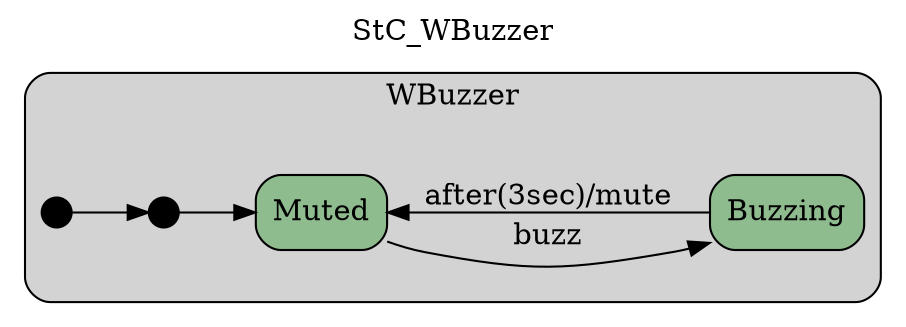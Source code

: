 digraph {
compound=true;
rankdir=LR;
label="StC_WBuzzer";
labelloc=t;
subgraph cluster_WBuzzer {
style="filled,rounded";
label ="WBuzzer";
fillcolor = lightgray;
init2_St [shape = point,fillcolor=black,height=.2,width=.2,label=""];

Buzzing [shape=box,fillcolor=darkseagreen,style="filled,rounded",label=Buzzing];
Muted [shape=box,fillcolor=darkseagreen,style="filled,rounded",label=Muted];
init1_St [shape = point,fillcolor=black,height=.2,width=.2,label=""];


init2_St->Muted[label="",  ];
Buzzing->Muted[label="after(3sec)/mute",  ];
Muted->Buzzing[label="buzz",  ];
init1_St->init2_St[label="",  ];
}
}